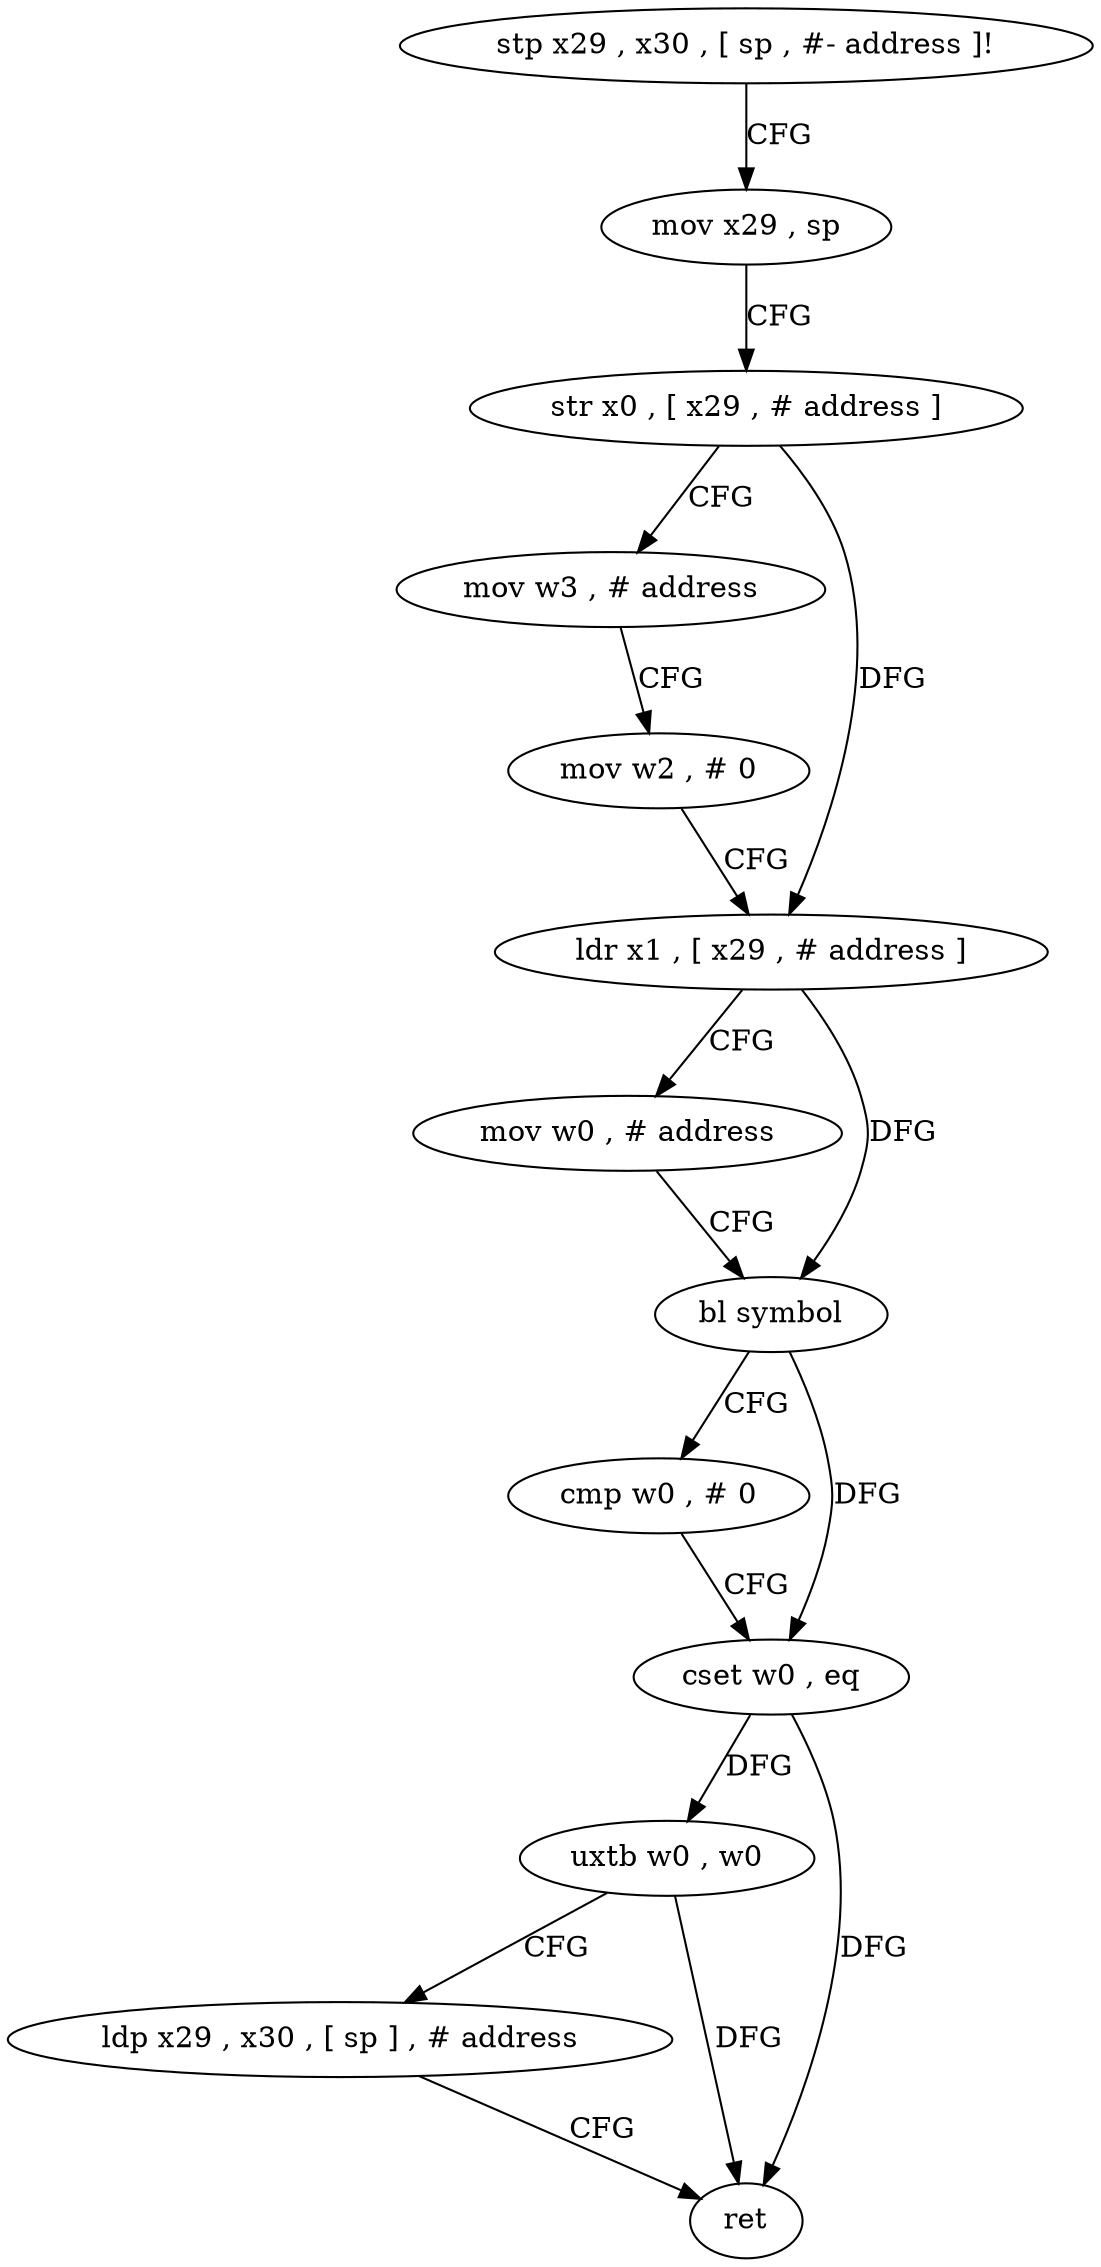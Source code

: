 digraph "func" {
"199348" [label = "stp x29 , x30 , [ sp , #- address ]!" ]
"199352" [label = "mov x29 , sp" ]
"199356" [label = "str x0 , [ x29 , # address ]" ]
"199360" [label = "mov w3 , # address" ]
"199364" [label = "mov w2 , # 0" ]
"199368" [label = "ldr x1 , [ x29 , # address ]" ]
"199372" [label = "mov w0 , # address" ]
"199376" [label = "bl symbol" ]
"199380" [label = "cmp w0 , # 0" ]
"199384" [label = "cset w0 , eq" ]
"199388" [label = "uxtb w0 , w0" ]
"199392" [label = "ldp x29 , x30 , [ sp ] , # address" ]
"199396" [label = "ret" ]
"199348" -> "199352" [ label = "CFG" ]
"199352" -> "199356" [ label = "CFG" ]
"199356" -> "199360" [ label = "CFG" ]
"199356" -> "199368" [ label = "DFG" ]
"199360" -> "199364" [ label = "CFG" ]
"199364" -> "199368" [ label = "CFG" ]
"199368" -> "199372" [ label = "CFG" ]
"199368" -> "199376" [ label = "DFG" ]
"199372" -> "199376" [ label = "CFG" ]
"199376" -> "199380" [ label = "CFG" ]
"199376" -> "199384" [ label = "DFG" ]
"199380" -> "199384" [ label = "CFG" ]
"199384" -> "199388" [ label = "DFG" ]
"199384" -> "199396" [ label = "DFG" ]
"199388" -> "199392" [ label = "CFG" ]
"199388" -> "199396" [ label = "DFG" ]
"199392" -> "199396" [ label = "CFG" ]
}
